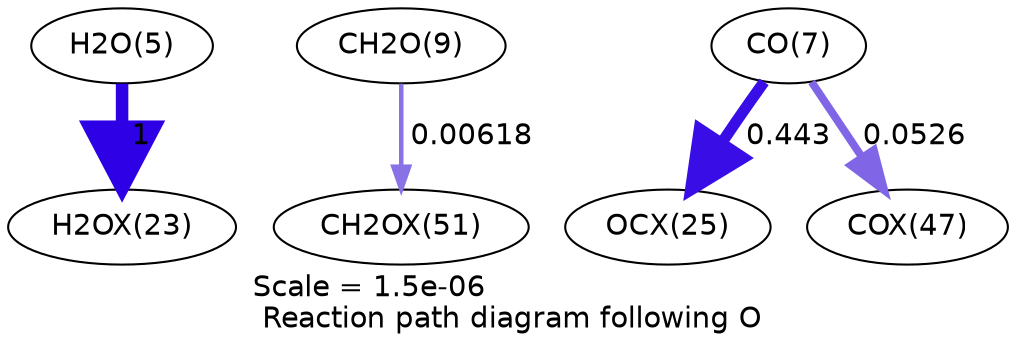 digraph reaction_paths {
center=1;
s7 -> s50[fontname="Helvetica", penwidth=6, arrowsize=3, color="0.7, 1.5, 0.9"
, label=" 1"];
s11 -> s61[fontname="Helvetica", penwidth=2.16, arrowsize=1.08, color="0.7, 0.506, 0.9"
, label=" 0.00618"];
s9 -> s52[fontname="Helvetica", penwidth=5.38, arrowsize=2.69, color="0.7, 0.943, 0.9"
, label=" 0.443"];
s9 -> s58[fontname="Helvetica", penwidth=3.78, arrowsize=1.89, color="0.7, 0.553, 0.9"
, label=" 0.0526"];
s7 [ fontname="Helvetica", label="H2O(5)"];
s9 [ fontname="Helvetica", label="CO(7)"];
s11 [ fontname="Helvetica", label="CH2O(9)"];
s50 [ fontname="Helvetica", label="H2OX(23)"];
s52 [ fontname="Helvetica", label="OCX(25)"];
s58 [ fontname="Helvetica", label="COX(47)"];
s61 [ fontname="Helvetica", label="CH2OX(51)"];
 label = "Scale = 1.5e-06\l Reaction path diagram following O";
 fontname = "Helvetica";
}
